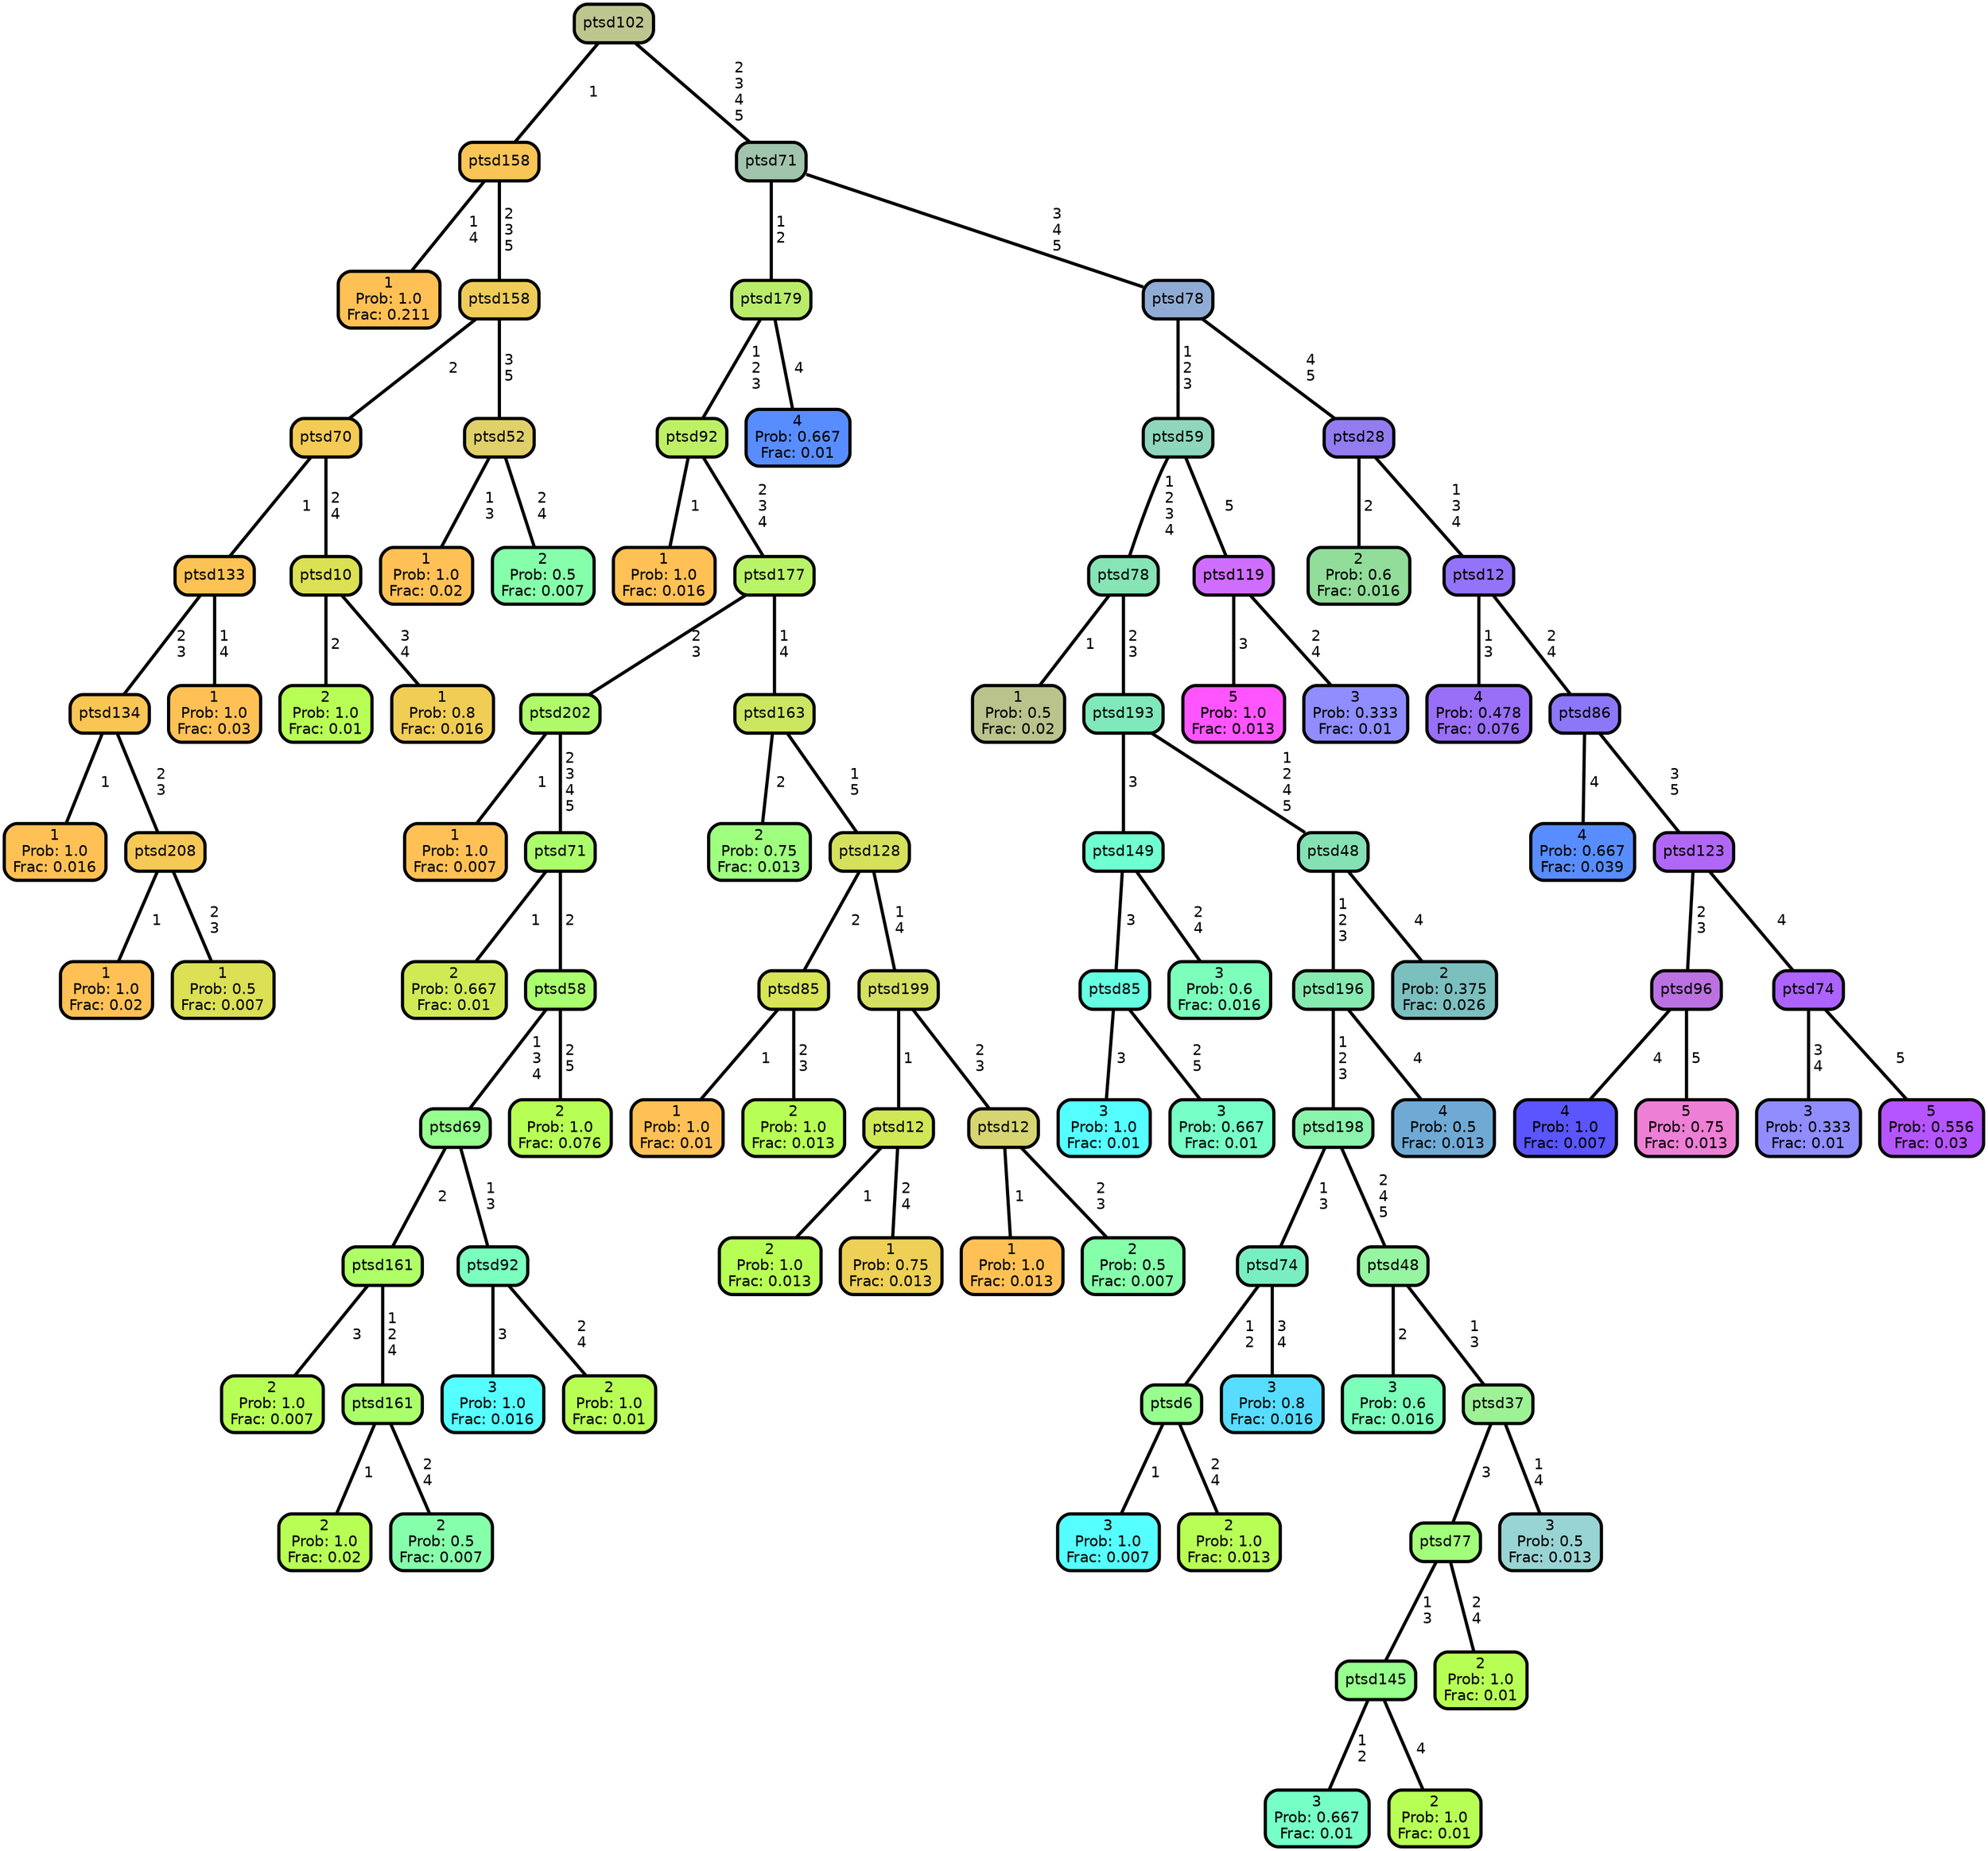 graph Tree {
node [shape=box, style="filled, rounded",color="black",penwidth="3",fontcolor="black",                 fontname=helvetica] ;
graph [ranksep="0 equally", splines=straight,                 bgcolor=transparent, dpi=200] ;
edge [fontname=helvetica, color=black] ;
0 [label="1
Prob: 1.0
Frac: 0.211", fillcolor="#ffc155"] ;
1 [label="ptsd158", fillcolor="#f9c556"] ;
2 [label="1
Prob: 1.0
Frac: 0.016", fillcolor="#ffc155"] ;
3 [label="ptsd134", fillcolor="#f9c555"] ;
4 [label="1
Prob: 1.0
Frac: 0.02", fillcolor="#ffc155"] ;
5 [label="ptsd208", fillcolor="#f6c855"] ;
6 [label="1
Prob: 0.5
Frac: 0.007", fillcolor="#dbe055"] ;
7 [label="ptsd133", fillcolor="#fbc355"] ;
8 [label="1
Prob: 1.0
Frac: 0.03", fillcolor="#ffc155"] ;
9 [label="ptsd70", fillcolor="#f3cb55"] ;
10 [label="2
Prob: 1.0
Frac: 0.01", fillcolor="#b8ff55"] ;
11 [label="ptsd10", fillcolor="#dbe055"] ;
12 [label="1
Prob: 0.8
Frac: 0.016", fillcolor="#f0cd55"] ;
13 [label="ptsd158", fillcolor="#efcc59"] ;
14 [label="1
Prob: 1.0
Frac: 0.02", fillcolor="#ffc155"] ;
15 [label="ptsd52", fillcolor="#e0d06a"] ;
16 [label="2
Prob: 0.5
Frac: 0.007", fillcolor="#86ffaa"] ;
17 [label="ptsd102", fillcolor="#bec58f"] ;
18 [label="1
Prob: 1.0
Frac: 0.016", fillcolor="#ffc155"] ;
19 [label="ptsd92", fillcolor="#bef066"] ;
20 [label="1
Prob: 1.0
Frac: 0.007", fillcolor="#ffc155"] ;
21 [label="ptsd202", fillcolor="#affa6b"] ;
22 [label="2
Prob: 0.667
Frac: 0.01", fillcolor="#cfea55"] ;
23 [label="ptsd71", fillcolor="#acfd6c"] ;
24 [label="2
Prob: 1.0
Frac: 0.007", fillcolor="#b8ff55"] ;
25 [label="ptsd161", fillcolor="#aeff66"] ;
26 [label="2
Prob: 1.0
Frac: 0.02", fillcolor="#b8ff55"] ;
27 [label="ptsd161", fillcolor="#abff6a"] ;
28 [label="2
Prob: 0.5
Frac: 0.007", fillcolor="#86ffaa"] ;
29 [label="ptsd69", fillcolor="#97ff8d"] ;
30 [label="3
Prob: 1.0
Frac: 0.016", fillcolor="#55ffff"] ;
31 [label="ptsd92", fillcolor="#7affbf"] ;
32 [label="2
Prob: 1.0
Frac: 0.01", fillcolor="#b8ff55"] ;
33 [label="ptsd58", fillcolor="#a9ff6d"] ;
34 [label="2
Prob: 1.0
Frac: 0.076", fillcolor="#b8ff55"] ;
35 [label="ptsd177", fillcolor="#b9f368"] ;
36 [label="2
Prob: 0.75
Frac: 0.013", fillcolor="#9fff7f"] ;
37 [label="ptsd163", fillcolor="#cce662"] ;
38 [label="1
Prob: 1.0
Frac: 0.01", fillcolor="#ffc155"] ;
39 [label="ptsd85", fillcolor="#d6e455"] ;
40 [label="2
Prob: 1.0
Frac: 0.013", fillcolor="#b8ff55"] ;
41 [label="ptsd128", fillcolor="#d5e15d"] ;
42 [label="2
Prob: 1.0
Frac: 0.013", fillcolor="#b8ff55"] ;
43 [label="ptsd12", fillcolor="#d2e755"] ;
44 [label="1
Prob: 0.75
Frac: 0.013", fillcolor="#edd055"] ;
45 [label="ptsd199", fillcolor="#d4e061"] ;
46 [label="1
Prob: 1.0
Frac: 0.013", fillcolor="#ffc155"] ;
47 [label="ptsd12", fillcolor="#d6d571"] ;
48 [label="2
Prob: 0.5
Frac: 0.007", fillcolor="#86ffaa"] ;
49 [label="ptsd179", fillcolor="#baec6c"] ;
50 [label="4
Prob: 0.667
Frac: 0.01", fillcolor="#588dff"] ;
51 [label="ptsd71", fillcolor="#a1c5ac"] ;
52 [label="1
Prob: 0.5
Frac: 0.02", fillcolor="#bbc38d"] ;
53 [label="ptsd78", fillcolor="#86e4b5"] ;
54 [label="3
Prob: 1.0
Frac: 0.01", fillcolor="#55ffff"] ;
55 [label="ptsd85", fillcolor="#65ffe2"] ;
56 [label="3
Prob: 0.667
Frac: 0.01", fillcolor="#76ffc6"] ;
57 [label="ptsd149", fillcolor="#70ffd0"] ;
58 [label="3
Prob: 0.6
Frac: 0.016", fillcolor="#7cffbb"] ;
59 [label="ptsd193", fillcolor="#80e8ba"] ;
60 [label="3
Prob: 1.0
Frac: 0.007", fillcolor="#55ffff"] ;
61 [label="ptsd6", fillcolor="#97ff8d"] ;
62 [label="2
Prob: 1.0
Frac: 0.013", fillcolor="#b8ff55"] ;
63 [label="ptsd74", fillcolor="#79efc1"] ;
64 [label="3
Prob: 0.8
Frac: 0.016", fillcolor="#56ddff"] ;
65 [label="ptsd198", fillcolor="#8af3ac"] ;
66 [label="3
Prob: 0.6
Frac: 0.016", fillcolor="#7cffbb"] ;
67 [label="ptsd48", fillcolor="#95f5a0"] ;
68 [label="3
Prob: 0.667
Frac: 0.01", fillcolor="#76ffc6"] ;
69 [label="ptsd145", fillcolor="#97ff8d"] ;
70 [label="2
Prob: 1.0
Frac: 0.01", fillcolor="#b8ff55"] ;
71 [label="ptsd77", fillcolor="#a2ff7a"] ;
72 [label="2
Prob: 1.0
Frac: 0.01", fillcolor="#b8ff55"] ;
73 [label="ptsd37", fillcolor="#9ff196"] ;
74 [label="3
Prob: 0.5
Frac: 0.013", fillcolor="#98d4d4"] ;
75 [label="ptsd196", fillcolor="#87eab1"] ;
76 [label="4
Prob: 0.5
Frac: 0.013", fillcolor="#70aad4"] ;
77 [label="ptsd48", fillcolor="#85e1b4"] ;
78 [label="2
Prob: 0.375
Frac: 0.026", fillcolor="#7cbfbf"] ;
79 [label="ptsd59", fillcolor="#8ed7bd"] ;
80 [label="5
Prob: 1.0
Frac: 0.013", fillcolor="#ff55ff"] ;
81 [label="ptsd119", fillcolor="#cf6dff"] ;
82 [label="3
Prob: 0.333
Frac: 0.01", fillcolor="#8f8dff"] ;
83 [label="ptsd78", fillcolor="#90acd5"] ;
84 [label="2
Prob: 0.6
Frac: 0.016", fillcolor="#91dd99"] ;
85 [label="ptsd28", fillcolor="#927cf0"] ;
86 [label="4
Prob: 0.478
Frac: 0.076", fillcolor="#996ff7"] ;
87 [label="ptsd12", fillcolor="#9373f8"] ;
88 [label="4
Prob: 0.667
Frac: 0.039", fillcolor="#588dff"] ;
89 [label="ptsd86", fillcolor="#8d77f9"] ;
90 [label="4
Prob: 1.0
Frac: 0.007", fillcolor="#5a55ff"] ;
91 [label="ptsd96", fillcolor="#bc71e2"] ;
92 [label="5
Prob: 0.75
Frac: 0.013", fillcolor="#ed7fd4"] ;
93 [label="ptsd123", fillcolor="#b167f5"] ;
94 [label="3
Prob: 0.333
Frac: 0.01", fillcolor="#8f8dff"] ;
95 [label="ptsd74", fillcolor="#ac63ff"] ;
96 [label="5
Prob: 0.556
Frac: 0.03", fillcolor="#b555ff"] ;
1 -- 0 [label=" 1\n 4",penwidth=3] ;
1 -- 13 [label=" 2\n 3\n 5",penwidth=3] ;
3 -- 2 [label=" 1",penwidth=3] ;
3 -- 5 [label=" 2\n 3",penwidth=3] ;
5 -- 4 [label=" 1",penwidth=3] ;
5 -- 6 [label=" 2\n 3",penwidth=3] ;
7 -- 3 [label=" 2\n 3",penwidth=3] ;
7 -- 8 [label=" 1\n 4",penwidth=3] ;
9 -- 7 [label=" 1",penwidth=3] ;
9 -- 11 [label=" 2\n 4",penwidth=3] ;
11 -- 10 [label=" 2",penwidth=3] ;
11 -- 12 [label=" 3\n 4",penwidth=3] ;
13 -- 9 [label=" 2",penwidth=3] ;
13 -- 15 [label=" 3\n 5",penwidth=3] ;
15 -- 14 [label=" 1\n 3",penwidth=3] ;
15 -- 16 [label=" 2\n 4",penwidth=3] ;
17 -- 1 [label=" 1",penwidth=3] ;
17 -- 51 [label=" 2\n 3\n 4\n 5",penwidth=3] ;
19 -- 18 [label=" 1",penwidth=3] ;
19 -- 35 [label=" 2\n 3\n 4",penwidth=3] ;
21 -- 20 [label=" 1",penwidth=3] ;
21 -- 23 [label=" 2\n 3\n 4\n 5",penwidth=3] ;
23 -- 22 [label=" 1",penwidth=3] ;
23 -- 33 [label=" 2",penwidth=3] ;
25 -- 24 [label=" 3",penwidth=3] ;
25 -- 27 [label=" 1\n 2\n 4",penwidth=3] ;
27 -- 26 [label=" 1",penwidth=3] ;
27 -- 28 [label=" 2\n 4",penwidth=3] ;
29 -- 25 [label=" 2",penwidth=3] ;
29 -- 31 [label=" 1\n 3",penwidth=3] ;
31 -- 30 [label=" 3",penwidth=3] ;
31 -- 32 [label=" 2\n 4",penwidth=3] ;
33 -- 29 [label=" 1\n 3\n 4",penwidth=3] ;
33 -- 34 [label=" 2\n 5",penwidth=3] ;
35 -- 21 [label=" 2\n 3",penwidth=3] ;
35 -- 37 [label=" 1\n 4",penwidth=3] ;
37 -- 36 [label=" 2",penwidth=3] ;
37 -- 41 [label=" 1\n 5",penwidth=3] ;
39 -- 38 [label=" 1",penwidth=3] ;
39 -- 40 [label=" 2\n 3",penwidth=3] ;
41 -- 39 [label=" 2",penwidth=3] ;
41 -- 45 [label=" 1\n 4",penwidth=3] ;
43 -- 42 [label=" 1",penwidth=3] ;
43 -- 44 [label=" 2\n 4",penwidth=3] ;
45 -- 43 [label=" 1",penwidth=3] ;
45 -- 47 [label=" 2\n 3",penwidth=3] ;
47 -- 46 [label=" 1",penwidth=3] ;
47 -- 48 [label=" 2\n 3",penwidth=3] ;
49 -- 19 [label=" 1\n 2\n 3",penwidth=3] ;
49 -- 50 [label=" 4",penwidth=3] ;
51 -- 49 [label=" 1\n 2",penwidth=3] ;
51 -- 83 [label=" 3\n 4\n 5",penwidth=3] ;
53 -- 52 [label=" 1",penwidth=3] ;
53 -- 59 [label=" 2\n 3",penwidth=3] ;
55 -- 54 [label=" 3",penwidth=3] ;
55 -- 56 [label=" 2\n 5",penwidth=3] ;
57 -- 55 [label=" 3",penwidth=3] ;
57 -- 58 [label=" 2\n 4",penwidth=3] ;
59 -- 57 [label=" 3",penwidth=3] ;
59 -- 77 [label=" 1\n 2\n 4\n 5",penwidth=3] ;
61 -- 60 [label=" 1",penwidth=3] ;
61 -- 62 [label=" 2\n 4",penwidth=3] ;
63 -- 61 [label=" 1\n 2",penwidth=3] ;
63 -- 64 [label=" 3\n 4",penwidth=3] ;
65 -- 63 [label=" 1\n 3",penwidth=3] ;
65 -- 67 [label=" 2\n 4\n 5",penwidth=3] ;
67 -- 66 [label=" 2",penwidth=3] ;
67 -- 73 [label=" 1\n 3",penwidth=3] ;
69 -- 68 [label=" 1\n 2",penwidth=3] ;
69 -- 70 [label=" 4",penwidth=3] ;
71 -- 69 [label=" 1\n 3",penwidth=3] ;
71 -- 72 [label=" 2\n 4",penwidth=3] ;
73 -- 71 [label=" 3",penwidth=3] ;
73 -- 74 [label=" 1\n 4",penwidth=3] ;
75 -- 65 [label=" 1\n 2\n 3",penwidth=3] ;
75 -- 76 [label=" 4",penwidth=3] ;
77 -- 75 [label=" 1\n 2\n 3",penwidth=3] ;
77 -- 78 [label=" 4",penwidth=3] ;
79 -- 53 [label=" 1\n 2\n 3\n 4",penwidth=3] ;
79 -- 81 [label=" 5",penwidth=3] ;
81 -- 80 [label=" 3",penwidth=3] ;
81 -- 82 [label=" 2\n 4",penwidth=3] ;
83 -- 79 [label=" 1\n 2\n 3",penwidth=3] ;
83 -- 85 [label=" 4\n 5",penwidth=3] ;
85 -- 84 [label=" 2",penwidth=3] ;
85 -- 87 [label=" 1\n 3\n 4",penwidth=3] ;
87 -- 86 [label=" 1\n 3",penwidth=3] ;
87 -- 89 [label=" 2\n 4",penwidth=3] ;
89 -- 88 [label=" 4",penwidth=3] ;
89 -- 93 [label=" 3\n 5",penwidth=3] ;
91 -- 90 [label=" 4",penwidth=3] ;
91 -- 92 [label=" 5",penwidth=3] ;
93 -- 91 [label=" 2\n 3",penwidth=3] ;
93 -- 95 [label=" 4",penwidth=3] ;
95 -- 94 [label=" 3\n 4",penwidth=3] ;
95 -- 96 [label=" 5",penwidth=3] ;
{rank = same;}}